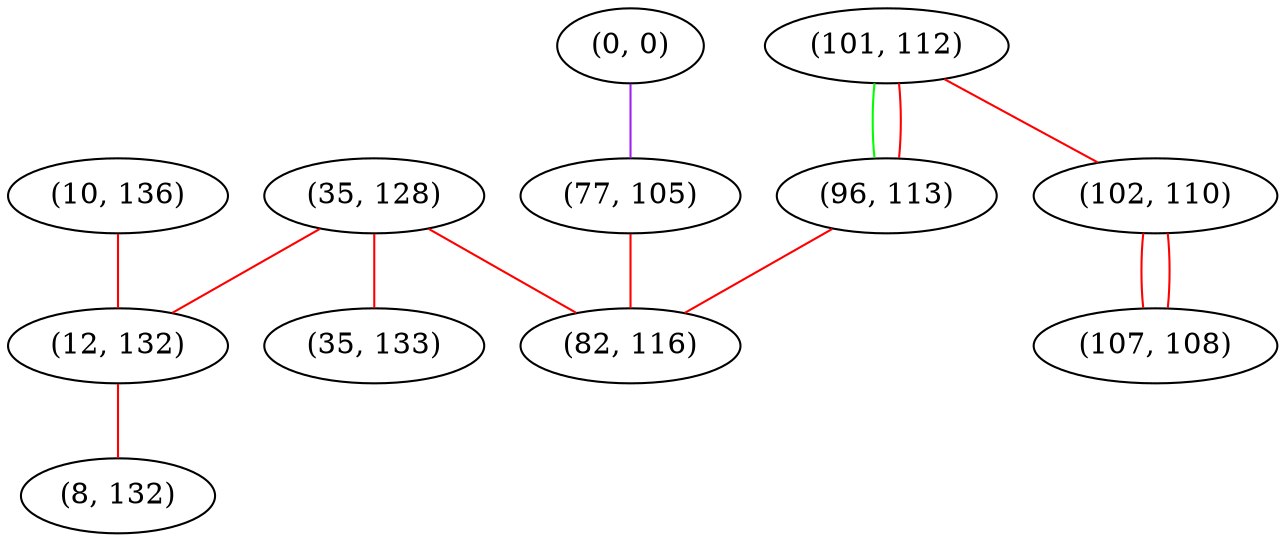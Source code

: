 graph "" {
"(10, 136)";
"(0, 0)";
"(101, 112)";
"(35, 128)";
"(102, 110)";
"(96, 113)";
"(12, 132)";
"(77, 105)";
"(8, 132)";
"(107, 108)";
"(82, 116)";
"(35, 133)";
"(10, 136)" -- "(12, 132)"  [color=red, key=0, weight=1];
"(0, 0)" -- "(77, 105)"  [color=purple, key=0, weight=4];
"(101, 112)" -- "(96, 113)"  [color=green, key=0, weight=2];
"(101, 112)" -- "(96, 113)"  [color=red, key=1, weight=1];
"(101, 112)" -- "(102, 110)"  [color=red, key=0, weight=1];
"(35, 128)" -- "(12, 132)"  [color=red, key=0, weight=1];
"(35, 128)" -- "(82, 116)"  [color=red, key=0, weight=1];
"(35, 128)" -- "(35, 133)"  [color=red, key=0, weight=1];
"(102, 110)" -- "(107, 108)"  [color=red, key=0, weight=1];
"(102, 110)" -- "(107, 108)"  [color=red, key=1, weight=1];
"(96, 113)" -- "(82, 116)"  [color=red, key=0, weight=1];
"(12, 132)" -- "(8, 132)"  [color=red, key=0, weight=1];
"(77, 105)" -- "(82, 116)"  [color=red, key=0, weight=1];
}

